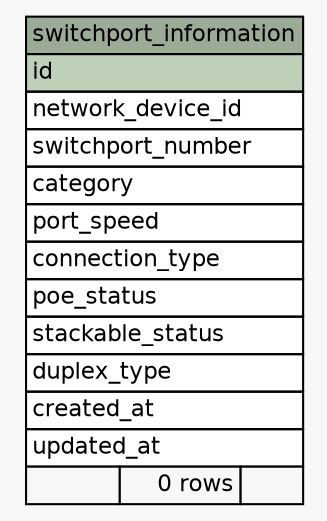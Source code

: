 // dot 2.40.1 on Linux 5.0.0-23-generic
// SchemaSpy rev 590
digraph "switchport_information" {
  graph [
    rankdir="RL"
    bgcolor="#f7f7f7"
    nodesep="0.18"
    ranksep="0.46"
    fontname="Helvetica"
    fontsize="11"
  ];
  node [
    fontname="Helvetica"
    fontsize="11"
    shape="plaintext"
  ];
  edge [
    arrowsize="0.8"
  ];
  "switchport_information" [
    label=<
    <TABLE BORDER="0" CELLBORDER="1" CELLSPACING="0" BGCOLOR="#ffffff">
      <TR><TD COLSPAN="3" BGCOLOR="#9bab96" ALIGN="CENTER">switchport_information</TD></TR>
      <TR><TD PORT="id" COLSPAN="3" BGCOLOR="#bed1b8" ALIGN="LEFT">id</TD></TR>
      <TR><TD PORT="network_device_id" COLSPAN="3" ALIGN="LEFT">network_device_id</TD></TR>
      <TR><TD PORT="switchport_number" COLSPAN="3" ALIGN="LEFT">switchport_number</TD></TR>
      <TR><TD PORT="category" COLSPAN="3" ALIGN="LEFT">category</TD></TR>
      <TR><TD PORT="port_speed" COLSPAN="3" ALIGN="LEFT">port_speed</TD></TR>
      <TR><TD PORT="connection_type" COLSPAN="3" ALIGN="LEFT">connection_type</TD></TR>
      <TR><TD PORT="poe_status" COLSPAN="3" ALIGN="LEFT">poe_status</TD></TR>
      <TR><TD PORT="stackable_status" COLSPAN="3" ALIGN="LEFT">stackable_status</TD></TR>
      <TR><TD PORT="duplex_type" COLSPAN="3" ALIGN="LEFT">duplex_type</TD></TR>
      <TR><TD PORT="created_at" COLSPAN="3" ALIGN="LEFT">created_at</TD></TR>
      <TR><TD PORT="updated_at" COLSPAN="3" ALIGN="LEFT">updated_at</TD></TR>
      <TR><TD ALIGN="LEFT" BGCOLOR="#f7f7f7">  </TD><TD ALIGN="RIGHT" BGCOLOR="#f7f7f7">0 rows</TD><TD ALIGN="RIGHT" BGCOLOR="#f7f7f7">  </TD></TR>
    </TABLE>>
    URL="tables/switchport_information.html"
    tooltip="switchport_information"
  ];
}
